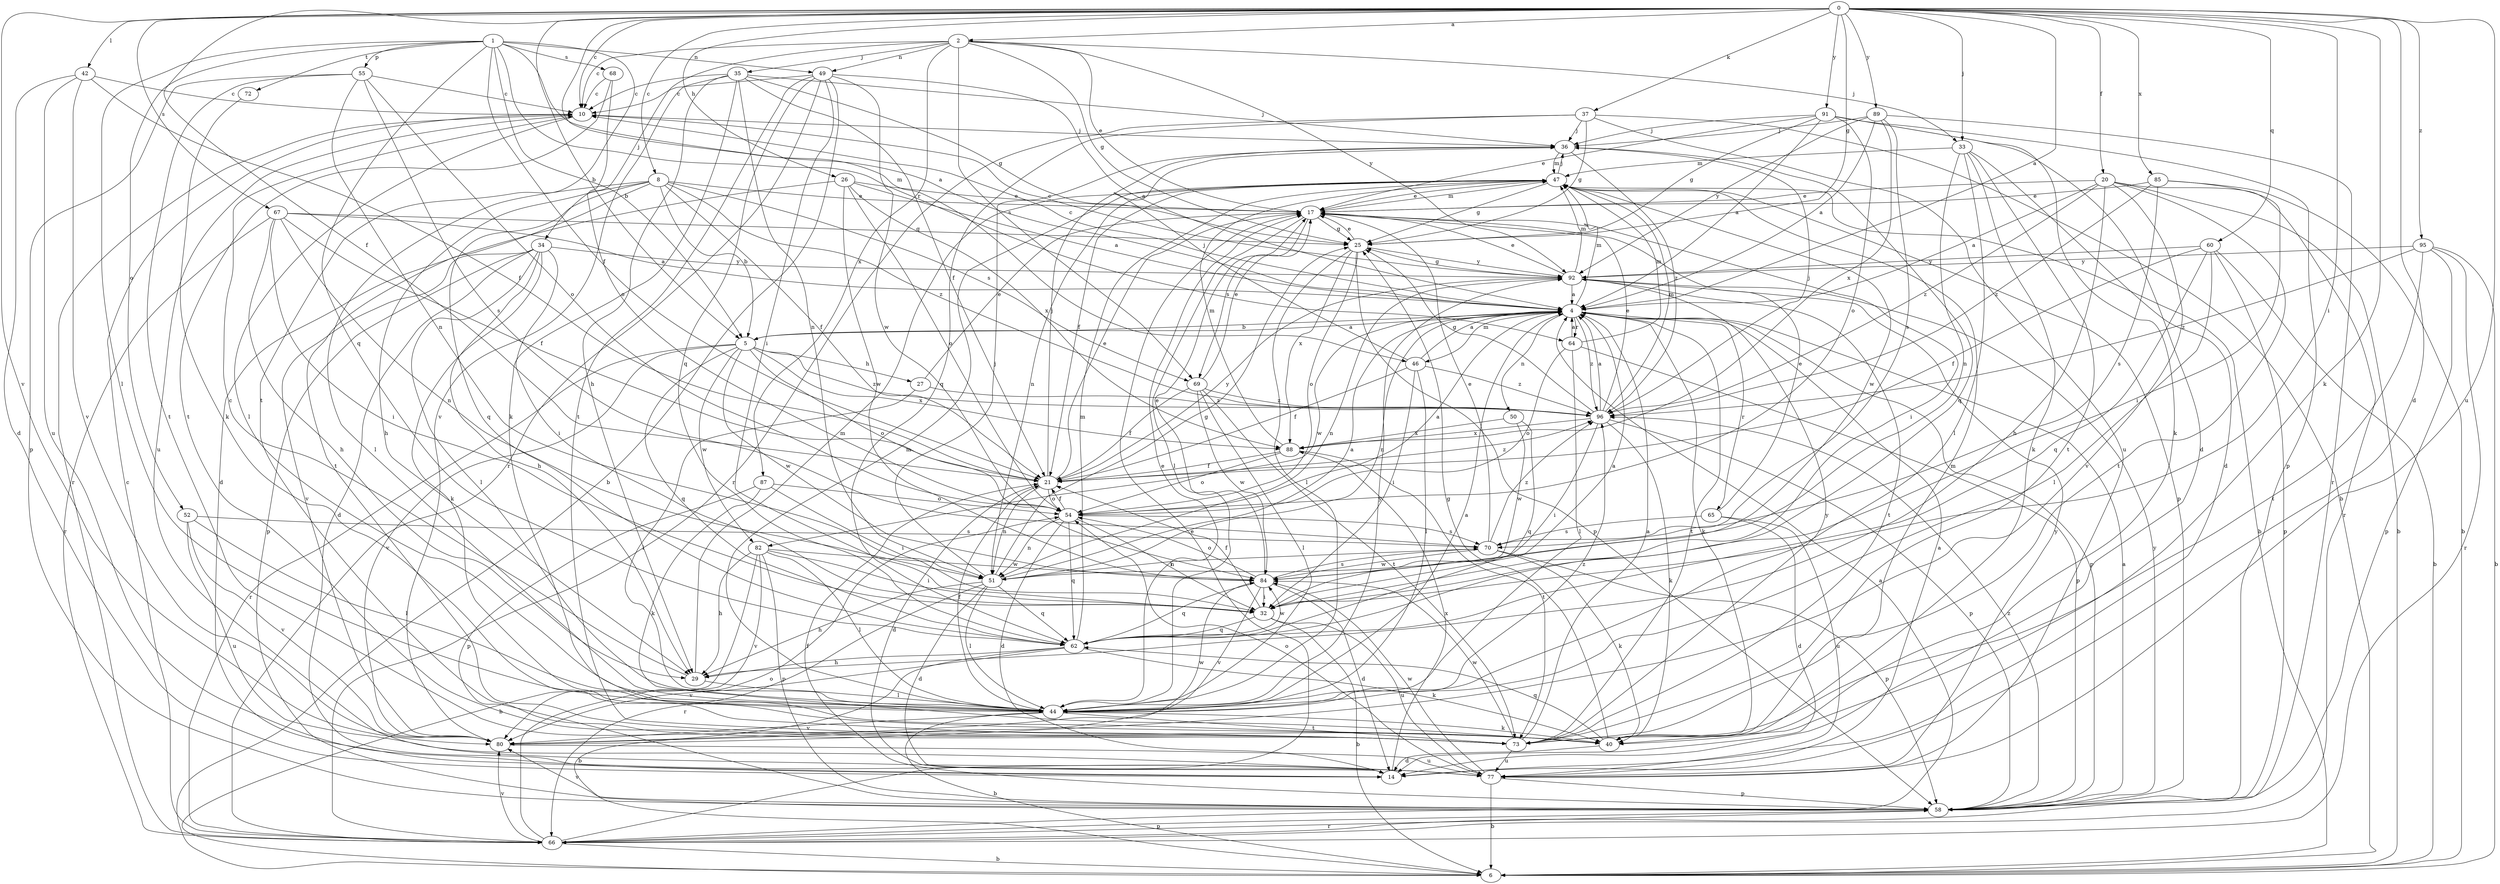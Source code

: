 strict digraph  {
0;
1;
2;
4;
5;
6;
8;
10;
14;
17;
20;
21;
25;
26;
27;
29;
32;
33;
34;
35;
36;
37;
40;
42;
44;
46;
47;
49;
50;
51;
52;
54;
55;
58;
60;
62;
64;
65;
66;
67;
68;
69;
70;
72;
73;
77;
80;
82;
84;
85;
87;
88;
89;
91;
92;
95;
96;
0 -> 2  [label=a];
0 -> 4  [label=a];
0 -> 5  [label=b];
0 -> 8  [label=c];
0 -> 10  [label=c];
0 -> 14  [label=d];
0 -> 20  [label=f];
0 -> 21  [label=f];
0 -> 25  [label=g];
0 -> 26  [label=h];
0 -> 32  [label=i];
0 -> 33  [label=j];
0 -> 37  [label=k];
0 -> 40  [label=k];
0 -> 42  [label=l];
0 -> 46  [label=m];
0 -> 60  [label=q];
0 -> 67  [label=s];
0 -> 77  [label=u];
0 -> 80  [label=v];
0 -> 85  [label=x];
0 -> 89  [label=y];
0 -> 91  [label=y];
0 -> 95  [label=z];
1 -> 4  [label=a];
1 -> 5  [label=b];
1 -> 21  [label=f];
1 -> 44  [label=l];
1 -> 49  [label=n];
1 -> 52  [label=o];
1 -> 55  [label=p];
1 -> 62  [label=q];
1 -> 64  [label=r];
1 -> 68  [label=s];
1 -> 72  [label=t];
1 -> 73  [label=t];
2 -> 10  [label=c];
2 -> 17  [label=e];
2 -> 25  [label=g];
2 -> 33  [label=j];
2 -> 34  [label=j];
2 -> 35  [label=j];
2 -> 49  [label=n];
2 -> 69  [label=s];
2 -> 87  [label=x];
2 -> 92  [label=y];
4 -> 5  [label=b];
4 -> 10  [label=c];
4 -> 40  [label=k];
4 -> 46  [label=m];
4 -> 47  [label=m];
4 -> 50  [label=n];
4 -> 51  [label=n];
4 -> 58  [label=p];
4 -> 64  [label=r];
4 -> 65  [label=r];
4 -> 73  [label=t];
4 -> 82  [label=w];
4 -> 96  [label=z];
5 -> 4  [label=a];
5 -> 27  [label=h];
5 -> 54  [label=o];
5 -> 62  [label=q];
5 -> 66  [label=r];
5 -> 80  [label=v];
5 -> 82  [label=w];
5 -> 84  [label=w];
5 -> 88  [label=x];
5 -> 96  [label=z];
8 -> 5  [label=b];
8 -> 17  [label=e];
8 -> 21  [label=f];
8 -> 29  [label=h];
8 -> 44  [label=l];
8 -> 62  [label=q];
8 -> 69  [label=s];
8 -> 73  [label=t];
8 -> 96  [label=z];
10 -> 36  [label=j];
10 -> 44  [label=l];
10 -> 66  [label=r];
10 -> 77  [label=u];
14 -> 88  [label=x];
17 -> 25  [label=g];
17 -> 32  [label=i];
17 -> 44  [label=l];
17 -> 47  [label=m];
17 -> 69  [label=s];
20 -> 4  [label=a];
20 -> 6  [label=b];
20 -> 17  [label=e];
20 -> 29  [label=h];
20 -> 66  [label=r];
20 -> 73  [label=t];
20 -> 80  [label=v];
20 -> 96  [label=z];
21 -> 14  [label=d];
21 -> 17  [label=e];
21 -> 36  [label=j];
21 -> 51  [label=n];
21 -> 54  [label=o];
21 -> 92  [label=y];
21 -> 96  [label=z];
25 -> 17  [label=e];
25 -> 44  [label=l];
25 -> 54  [label=o];
25 -> 58  [label=p];
25 -> 88  [label=x];
25 -> 92  [label=y];
26 -> 4  [label=a];
26 -> 14  [label=d];
26 -> 17  [label=e];
26 -> 54  [label=o];
26 -> 84  [label=w];
26 -> 88  [label=x];
27 -> 17  [label=e];
27 -> 44  [label=l];
27 -> 96  [label=z];
29 -> 10  [label=c];
29 -> 44  [label=l];
29 -> 47  [label=m];
32 -> 4  [label=a];
32 -> 6  [label=b];
32 -> 21  [label=f];
32 -> 62  [label=q];
32 -> 77  [label=u];
33 -> 14  [label=d];
33 -> 40  [label=k];
33 -> 44  [label=l];
33 -> 47  [label=m];
33 -> 51  [label=n];
33 -> 73  [label=t];
34 -> 14  [label=d];
34 -> 29  [label=h];
34 -> 32  [label=i];
34 -> 40  [label=k];
34 -> 44  [label=l];
34 -> 58  [label=p];
34 -> 80  [label=v];
34 -> 92  [label=y];
35 -> 10  [label=c];
35 -> 21  [label=f];
35 -> 25  [label=g];
35 -> 29  [label=h];
35 -> 36  [label=j];
35 -> 40  [label=k];
35 -> 51  [label=n];
35 -> 80  [label=v];
36 -> 47  [label=m];
36 -> 62  [label=q];
36 -> 96  [label=z];
37 -> 6  [label=b];
37 -> 25  [label=g];
37 -> 36  [label=j];
37 -> 62  [label=q];
37 -> 66  [label=r];
37 -> 77  [label=u];
40 -> 14  [label=d];
40 -> 25  [label=g];
40 -> 47  [label=m];
40 -> 62  [label=q];
42 -> 10  [label=c];
42 -> 14  [label=d];
42 -> 21  [label=f];
42 -> 77  [label=u];
42 -> 80  [label=v];
44 -> 4  [label=a];
44 -> 6  [label=b];
44 -> 17  [label=e];
44 -> 21  [label=f];
44 -> 40  [label=k];
44 -> 47  [label=m];
44 -> 73  [label=t];
44 -> 80  [label=v];
44 -> 92  [label=y];
44 -> 96  [label=z];
46 -> 4  [label=a];
46 -> 21  [label=f];
46 -> 32  [label=i];
46 -> 36  [label=j];
46 -> 44  [label=l];
46 -> 96  [label=z];
47 -> 6  [label=b];
47 -> 17  [label=e];
47 -> 21  [label=f];
47 -> 25  [label=g];
47 -> 36  [label=j];
47 -> 51  [label=n];
47 -> 58  [label=p];
47 -> 84  [label=w];
49 -> 4  [label=a];
49 -> 6  [label=b];
49 -> 10  [label=c];
49 -> 32  [label=i];
49 -> 62  [label=q];
49 -> 66  [label=r];
49 -> 73  [label=t];
49 -> 84  [label=w];
50 -> 62  [label=q];
50 -> 84  [label=w];
50 -> 88  [label=x];
51 -> 4  [label=a];
51 -> 14  [label=d];
51 -> 25  [label=g];
51 -> 29  [label=h];
51 -> 36  [label=j];
51 -> 44  [label=l];
51 -> 62  [label=q];
51 -> 66  [label=r];
52 -> 44  [label=l];
52 -> 70  [label=s];
52 -> 77  [label=u];
52 -> 80  [label=v];
54 -> 4  [label=a];
54 -> 14  [label=d];
54 -> 21  [label=f];
54 -> 32  [label=i];
54 -> 51  [label=n];
54 -> 62  [label=q];
54 -> 70  [label=s];
55 -> 10  [label=c];
55 -> 51  [label=n];
55 -> 54  [label=o];
55 -> 58  [label=p];
55 -> 70  [label=s];
55 -> 73  [label=t];
58 -> 4  [label=a];
58 -> 21  [label=f];
58 -> 66  [label=r];
58 -> 80  [label=v];
58 -> 92  [label=y];
58 -> 96  [label=z];
60 -> 6  [label=b];
60 -> 21  [label=f];
60 -> 44  [label=l];
60 -> 58  [label=p];
60 -> 62  [label=q];
60 -> 92  [label=y];
62 -> 6  [label=b];
62 -> 29  [label=h];
62 -> 40  [label=k];
62 -> 47  [label=m];
62 -> 80  [label=v];
62 -> 84  [label=w];
64 -> 4  [label=a];
64 -> 44  [label=l];
64 -> 47  [label=m];
64 -> 54  [label=o];
64 -> 58  [label=p];
65 -> 14  [label=d];
65 -> 17  [label=e];
65 -> 70  [label=s];
65 -> 77  [label=u];
66 -> 4  [label=a];
66 -> 6  [label=b];
66 -> 10  [label=c];
66 -> 17  [label=e];
66 -> 54  [label=o];
66 -> 58  [label=p];
66 -> 80  [label=v];
67 -> 4  [label=a];
67 -> 21  [label=f];
67 -> 25  [label=g];
67 -> 29  [label=h];
67 -> 32  [label=i];
67 -> 51  [label=n];
67 -> 66  [label=r];
68 -> 10  [label=c];
68 -> 54  [label=o];
68 -> 73  [label=t];
69 -> 17  [label=e];
69 -> 21  [label=f];
69 -> 44  [label=l];
69 -> 73  [label=t];
69 -> 84  [label=w];
69 -> 96  [label=z];
70 -> 17  [label=e];
70 -> 40  [label=k];
70 -> 51  [label=n];
70 -> 58  [label=p];
70 -> 84  [label=w];
70 -> 96  [label=z];
72 -> 40  [label=k];
73 -> 4  [label=a];
73 -> 77  [label=u];
73 -> 84  [label=w];
73 -> 92  [label=y];
77 -> 4  [label=a];
77 -> 6  [label=b];
77 -> 54  [label=o];
77 -> 58  [label=p];
77 -> 84  [label=w];
77 -> 92  [label=y];
80 -> 77  [label=u];
80 -> 84  [label=w];
82 -> 6  [label=b];
82 -> 29  [label=h];
82 -> 32  [label=i];
82 -> 44  [label=l];
82 -> 58  [label=p];
82 -> 80  [label=v];
82 -> 84  [label=w];
84 -> 14  [label=d];
84 -> 17  [label=e];
84 -> 32  [label=i];
84 -> 54  [label=o];
84 -> 62  [label=q];
84 -> 70  [label=s];
84 -> 80  [label=v];
85 -> 6  [label=b];
85 -> 17  [label=e];
85 -> 32  [label=i];
85 -> 70  [label=s];
85 -> 96  [label=z];
87 -> 32  [label=i];
87 -> 40  [label=k];
87 -> 54  [label=o];
87 -> 58  [label=p];
88 -> 21  [label=f];
88 -> 47  [label=m];
88 -> 54  [label=o];
88 -> 73  [label=t];
89 -> 4  [label=a];
89 -> 36  [label=j];
89 -> 66  [label=r];
89 -> 70  [label=s];
89 -> 88  [label=x];
89 -> 92  [label=y];
91 -> 4  [label=a];
91 -> 14  [label=d];
91 -> 17  [label=e];
91 -> 25  [label=g];
91 -> 36  [label=j];
91 -> 40  [label=k];
91 -> 54  [label=o];
91 -> 58  [label=p];
92 -> 4  [label=a];
92 -> 10  [label=c];
92 -> 17  [label=e];
92 -> 25  [label=g];
92 -> 47  [label=m];
92 -> 51  [label=n];
92 -> 73  [label=t];
95 -> 6  [label=b];
95 -> 58  [label=p];
95 -> 66  [label=r];
95 -> 73  [label=t];
95 -> 92  [label=y];
95 -> 96  [label=z];
96 -> 4  [label=a];
96 -> 17  [label=e];
96 -> 25  [label=g];
96 -> 32  [label=i];
96 -> 36  [label=j];
96 -> 40  [label=k];
96 -> 47  [label=m];
96 -> 58  [label=p];
96 -> 88  [label=x];
}
